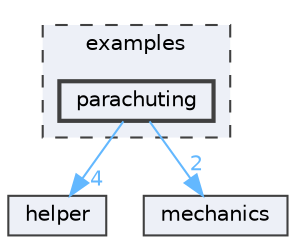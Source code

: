 digraph "examples/parachuting"
{
 // LATEX_PDF_SIZE
  bgcolor="transparent";
  edge [fontname=Helvetica,fontsize=10,labelfontname=Helvetica,labelfontsize=10];
  node [fontname=Helvetica,fontsize=10,shape=box,height=0.2,width=0.4];
  compound=true
  subgraph clusterdir_d28a4824dc47e487b107a5db32ef43c4 {
    graph [ bgcolor="#edf0f7", pencolor="grey25", label="examples", fontname=Helvetica,fontsize=10 style="filled,dashed", URL="dir_d28a4824dc47e487b107a5db32ef43c4.html",tooltip=""]
  dir_e0269edd33a675303fd10f96d9568478 [label="parachuting", fillcolor="#edf0f7", color="grey25", style="filled,bold", URL="dir_e0269edd33a675303fd10f96d9568478.html",tooltip=""];
  }
  dir_d634f21e635b1ea642c8b957ecf78b4f [label="helper", fillcolor="#edf0f7", color="grey25", style="filled", URL="dir_d634f21e635b1ea642c8b957ecf78b4f.html",tooltip=""];
  dir_f85e6b512652ee2faa4ff4027d5d7588 [label="mechanics", fillcolor="#edf0f7", color="grey25", style="filled", URL="dir_f85e6b512652ee2faa4ff4027d5d7588.html",tooltip=""];
  dir_e0269edd33a675303fd10f96d9568478->dir_d634f21e635b1ea642c8b957ecf78b4f [headlabel="4", labeldistance=1.5 headhref="dir_000016_000010.html" href="dir_000016_000010.html" color="steelblue1" fontcolor="steelblue1"];
  dir_e0269edd33a675303fd10f96d9568478->dir_f85e6b512652ee2faa4ff4027d5d7588 [headlabel="2", labeldistance=1.5 headhref="dir_000016_000012.html" href="dir_000016_000012.html" color="steelblue1" fontcolor="steelblue1"];
}
